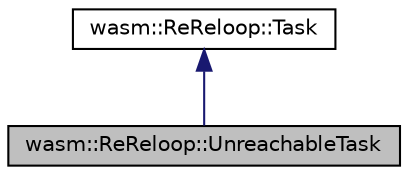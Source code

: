digraph "wasm::ReReloop::UnreachableTask"
{
  edge [fontname="Helvetica",fontsize="10",labelfontname="Helvetica",labelfontsize="10"];
  node [fontname="Helvetica",fontsize="10",shape=record];
  Node0 [label="wasm::ReReloop::UnreachableTask",height=0.2,width=0.4,color="black", fillcolor="grey75", style="filled", fontcolor="black"];
  Node1 -> Node0 [dir="back",color="midnightblue",fontsize="10",style="solid"];
  Node1 [label="wasm::ReReloop::Task",height=0.2,width=0.4,color="black", fillcolor="white", style="filled",URL="$structwasm_1_1_re_reloop_1_1_task.html"];
}
